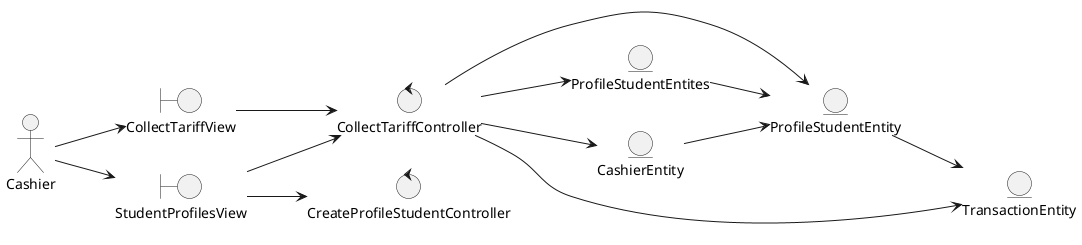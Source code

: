 @startuml
left to right direction

actor Cashier

boundary CollectTariffView
boundary StudentProfilesView

control CollectTariffController
control CreateProfileStudentController

entity ProfileStudentEntity
entity ProfileStudentEntites
entity TransactionEntity
entity CashierEntity


Cashier --> CollectTariffView
Cashier --> StudentProfilesView

CollectTariffView --> CollectTariffController
StudentProfilesView --> CollectTariffController
StudentProfilesView --> CreateProfileStudentController

CollectTariffController --> ProfileStudentEntites
CollectTariffController --> ProfileStudentEntity
CollectTariffController --> TransactionEntity
CollectTariffController --> CashierEntity

ProfileStudentEntity --> TransactionEntity
CashierEntity --> ProfileStudentEntity
ProfileStudentEntites --> ProfileStudentEntity
@enduml